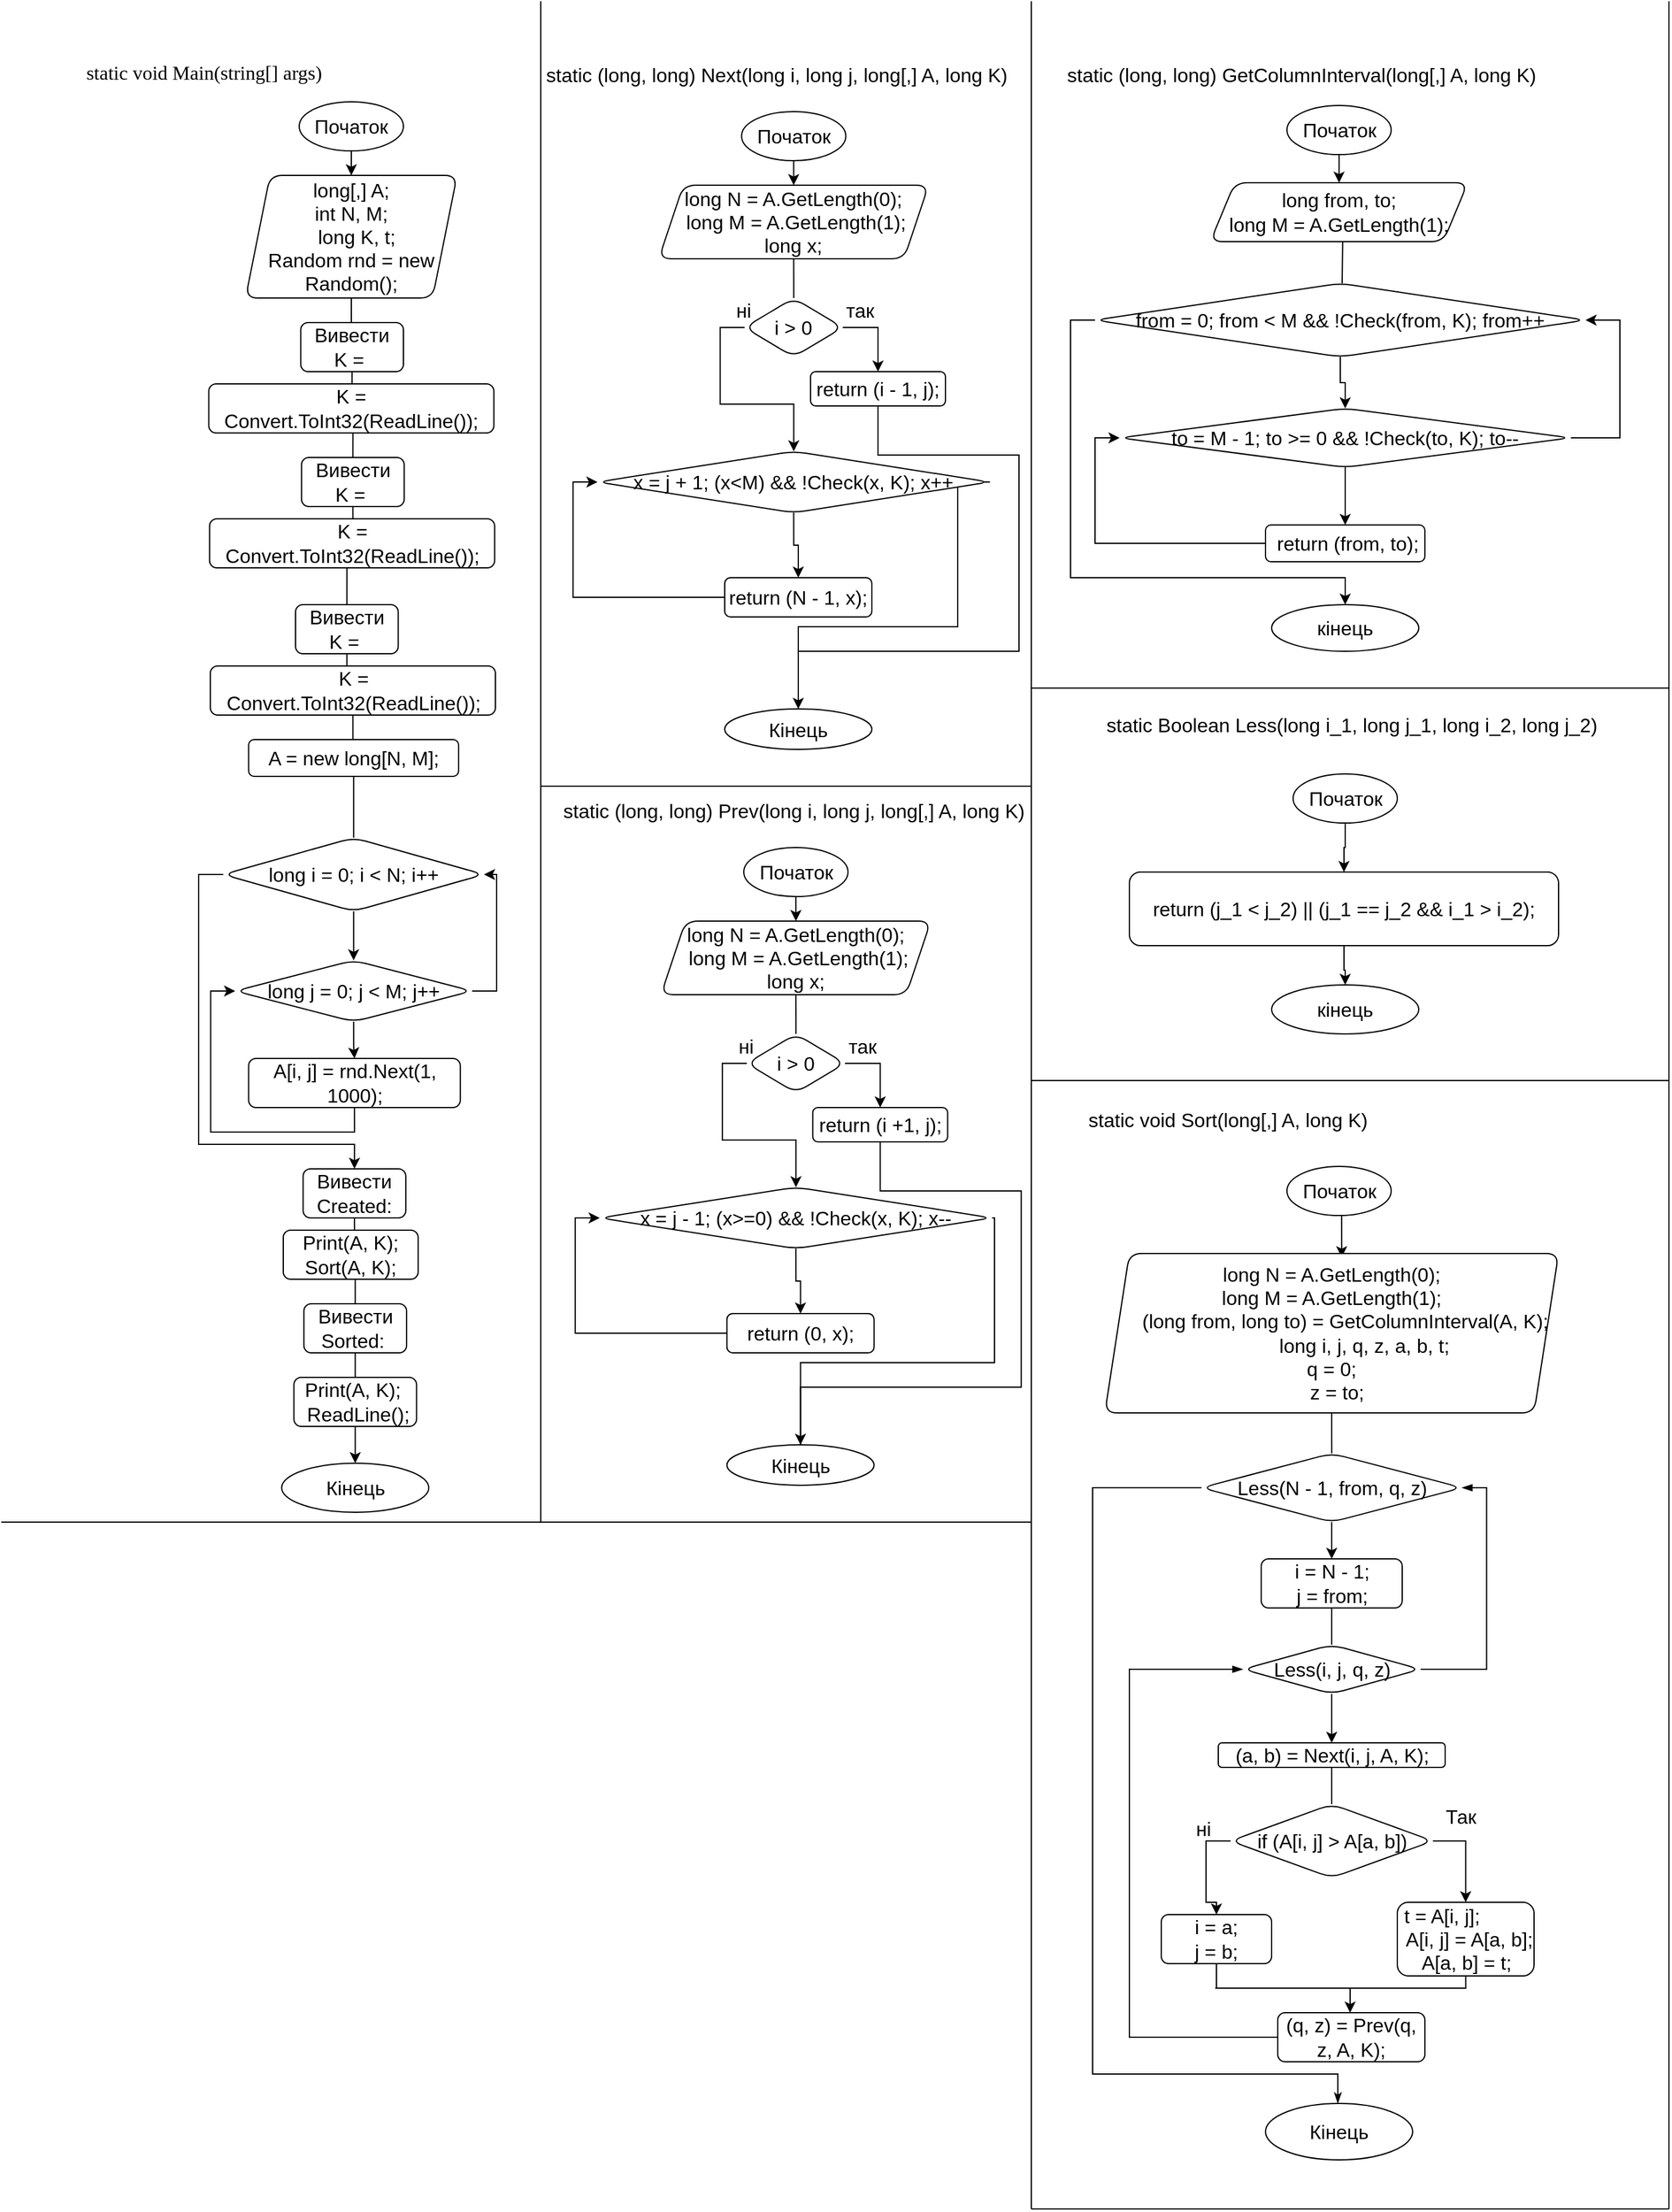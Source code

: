 <mxfile version="15.9.6" type="github">
  <diagram id="_CrB7jmD-zcUezFovFIp" name="Page-1">
    <mxGraphModel dx="1000" dy="1413" grid="1" gridSize="10" guides="1" tooltips="1" connect="1" arrows="1" fold="1" page="1" pageScale="1" pageWidth="827" pageHeight="1169" math="0" shadow="0">
      <root>
        <mxCell id="0" />
        <mxCell id="1" parent="0" />
        <mxCell id="nzrLz13nqQp0oSJpw0R1-1" value="&lt;span lang=&quot;EN-US&quot; style=&quot;line-height: 107% ; font-family: &amp;#34;consolas&amp;#34;&quot;&gt;&lt;font style=&quot;font-size: 16px&quot;&gt;static void Main(string[] args)&lt;/font&gt;&lt;/span&gt;" style="text;html=1;align=center;verticalAlign=middle;resizable=0;points=[];autosize=1;strokeColor=none;fillColor=none;strokeWidth=12;" vertex="1" parent="1">
          <mxGeometry x="20" y="50" width="290" height="20" as="geometry" />
        </mxCell>
        <mxCell id="nzrLz13nqQp0oSJpw0R1-3" style="edgeStyle=orthogonalEdgeStyle;rounded=0;orthogonalLoop=1;jettySize=auto;html=1;exitX=0.5;exitY=1;exitDx=0;exitDy=0;fontSize=16;" edge="1" parent="1" source="nzrLz13nqQp0oSJpw0R1-2" target="nzrLz13nqQp0oSJpw0R1-4">
          <mxGeometry relative="1" as="geometry">
            <mxPoint x="286" y="152" as="targetPoint" />
            <Array as="points">
              <mxPoint x="286" y="152" />
              <mxPoint x="286" y="152" />
            </Array>
          </mxGeometry>
        </mxCell>
        <mxCell id="nzrLz13nqQp0oSJpw0R1-2" value="Початок" style="ellipse;whiteSpace=wrap;html=1;fontSize=16;strokeWidth=1;" vertex="1" parent="1">
          <mxGeometry x="243" y="82" width="85" height="40" as="geometry" />
        </mxCell>
        <mxCell id="nzrLz13nqQp0oSJpw0R1-6" style="edgeStyle=orthogonalEdgeStyle;rounded=0;orthogonalLoop=1;jettySize=auto;html=1;exitX=0.5;exitY=1;exitDx=0;exitDy=0;fontSize=16;endArrow=none;endFill=0;" edge="1" parent="1" source="nzrLz13nqQp0oSJpw0R1-4" target="nzrLz13nqQp0oSJpw0R1-8">
          <mxGeometry relative="1" as="geometry">
            <mxPoint x="286" y="262" as="targetPoint" />
          </mxGeometry>
        </mxCell>
        <mxCell id="nzrLz13nqQp0oSJpw0R1-4" value="&lt;div&gt;long[,] A;&lt;/div&gt;&lt;div&gt;int N, M;&lt;/div&gt;&lt;div&gt;&amp;nbsp; long K, t;&lt;/div&gt;&lt;div&gt;Random rnd = new Random();&lt;br&gt;&lt;/div&gt;" style="shape=parallelogram;perimeter=parallelogramPerimeter;whiteSpace=wrap;html=1;fixedSize=1;fontSize=16;strokeWidth=1;rounded=1;" vertex="1" parent="1">
          <mxGeometry x="199.25" y="142" width="172.5" height="100" as="geometry" />
        </mxCell>
        <mxCell id="nzrLz13nqQp0oSJpw0R1-9" style="edgeStyle=orthogonalEdgeStyle;rounded=0;orthogonalLoop=1;jettySize=auto;html=1;exitX=0.5;exitY=1;exitDx=0;exitDy=0;fontSize=16;endArrow=none;endFill=0;" edge="1" parent="1" source="nzrLz13nqQp0oSJpw0R1-8" target="nzrLz13nqQp0oSJpw0R1-10">
          <mxGeometry relative="1" as="geometry">
            <mxPoint x="286" y="312" as="targetPoint" />
          </mxGeometry>
        </mxCell>
        <mxCell id="nzrLz13nqQp0oSJpw0R1-8" value="Вивести&lt;br&gt;K =&amp;nbsp;" style="rounded=1;whiteSpace=wrap;html=1;fontSize=16;strokeWidth=1;" vertex="1" parent="1">
          <mxGeometry x="244.25" y="262" width="83.75" height="40" as="geometry" />
        </mxCell>
        <mxCell id="nzrLz13nqQp0oSJpw0R1-19" style="edgeStyle=orthogonalEdgeStyle;rounded=0;orthogonalLoop=1;jettySize=auto;html=1;exitX=0.5;exitY=1;exitDx=0;exitDy=0;entryX=0.5;entryY=0;entryDx=0;entryDy=0;fontSize=16;endArrow=none;endFill=0;" edge="1" parent="1" source="nzrLz13nqQp0oSJpw0R1-10" target="nzrLz13nqQp0oSJpw0R1-12">
          <mxGeometry relative="1" as="geometry" />
        </mxCell>
        <mxCell id="nzrLz13nqQp0oSJpw0R1-10" value="K = Convert.ToInt32(ReadLine());" style="rounded=1;whiteSpace=wrap;html=1;fontSize=16;strokeWidth=1;" vertex="1" parent="1">
          <mxGeometry x="169.25" y="312" width="232.5" height="40" as="geometry" />
        </mxCell>
        <mxCell id="nzrLz13nqQp0oSJpw0R1-11" style="edgeStyle=orthogonalEdgeStyle;rounded=0;orthogonalLoop=1;jettySize=auto;html=1;exitX=0.5;exitY=1;exitDx=0;exitDy=0;fontSize=16;endArrow=none;endFill=0;" edge="1" source="nzrLz13nqQp0oSJpw0R1-12" target="nzrLz13nqQp0oSJpw0R1-13" parent="1">
          <mxGeometry relative="1" as="geometry">
            <mxPoint x="286.63" y="422" as="targetPoint" />
          </mxGeometry>
        </mxCell>
        <mxCell id="nzrLz13nqQp0oSJpw0R1-12" value="Вивести&lt;br&gt;K =&amp;nbsp;" style="rounded=1;whiteSpace=wrap;html=1;fontSize=16;strokeWidth=1;" vertex="1" parent="1">
          <mxGeometry x="244.88" y="372" width="83.75" height="40" as="geometry" />
        </mxCell>
        <mxCell id="nzrLz13nqQp0oSJpw0R1-20" style="edgeStyle=orthogonalEdgeStyle;rounded=0;orthogonalLoop=1;jettySize=auto;html=1;exitX=0.5;exitY=1;exitDx=0;exitDy=0;entryX=0.5;entryY=0;entryDx=0;entryDy=0;fontSize=16;endArrow=none;endFill=0;" edge="1" parent="1" source="nzrLz13nqQp0oSJpw0R1-13" target="nzrLz13nqQp0oSJpw0R1-17">
          <mxGeometry relative="1" as="geometry" />
        </mxCell>
        <mxCell id="nzrLz13nqQp0oSJpw0R1-13" value="K = Convert.ToInt32(ReadLine());" style="rounded=1;whiteSpace=wrap;html=1;fontSize=16;strokeWidth=1;" vertex="1" parent="1">
          <mxGeometry x="169.88" y="422" width="232.5" height="40" as="geometry" />
        </mxCell>
        <mxCell id="nzrLz13nqQp0oSJpw0R1-16" style="edgeStyle=orthogonalEdgeStyle;rounded=0;orthogonalLoop=1;jettySize=auto;html=1;exitX=0.5;exitY=1;exitDx=0;exitDy=0;fontSize=16;endArrow=none;endFill=0;" edge="1" source="nzrLz13nqQp0oSJpw0R1-17" target="nzrLz13nqQp0oSJpw0R1-18" parent="1">
          <mxGeometry relative="1" as="geometry">
            <mxPoint x="287.26" y="542" as="targetPoint" />
          </mxGeometry>
        </mxCell>
        <mxCell id="nzrLz13nqQp0oSJpw0R1-17" value="Вивести&lt;br&gt;K =&amp;nbsp;" style="rounded=1;whiteSpace=wrap;html=1;fontSize=16;strokeWidth=1;" vertex="1" parent="1">
          <mxGeometry x="240" y="492" width="83.75" height="40" as="geometry" />
        </mxCell>
        <mxCell id="nzrLz13nqQp0oSJpw0R1-21" style="edgeStyle=orthogonalEdgeStyle;rounded=0;orthogonalLoop=1;jettySize=auto;html=1;exitX=0.5;exitY=1;exitDx=0;exitDy=0;fontSize=16;endArrow=none;endFill=0;" edge="1" parent="1" source="nzrLz13nqQp0oSJpw0R1-18" target="nzrLz13nqQp0oSJpw0R1-22">
          <mxGeometry relative="1" as="geometry">
            <mxPoint x="287" y="602" as="targetPoint" />
          </mxGeometry>
        </mxCell>
        <mxCell id="nzrLz13nqQp0oSJpw0R1-18" value="K = Convert.ToInt32(ReadLine());" style="rounded=1;whiteSpace=wrap;html=1;fontSize=16;strokeWidth=1;" vertex="1" parent="1">
          <mxGeometry x="170.51" y="542" width="232.5" height="40" as="geometry" />
        </mxCell>
        <mxCell id="nzrLz13nqQp0oSJpw0R1-23" style="edgeStyle=orthogonalEdgeStyle;rounded=0;orthogonalLoop=1;jettySize=auto;html=1;exitX=0.5;exitY=1;exitDx=0;exitDy=0;fontSize=16;endArrow=none;endFill=0;" edge="1" parent="1" source="nzrLz13nqQp0oSJpw0R1-22" target="nzrLz13nqQp0oSJpw0R1-24">
          <mxGeometry relative="1" as="geometry">
            <mxPoint x="286.909" y="662" as="targetPoint" />
          </mxGeometry>
        </mxCell>
        <mxCell id="nzrLz13nqQp0oSJpw0R1-22" value="A = new long[N, M];" style="rounded=1;whiteSpace=wrap;html=1;fontSize=16;strokeWidth=1;" vertex="1" parent="1">
          <mxGeometry x="201.76" y="602" width="171.24" height="30" as="geometry" />
        </mxCell>
        <mxCell id="nzrLz13nqQp0oSJpw0R1-25" style="edgeStyle=orthogonalEdgeStyle;rounded=0;orthogonalLoop=1;jettySize=auto;html=1;exitX=0.5;exitY=1;exitDx=0;exitDy=0;fontSize=16;endArrow=classic;endFill=1;" edge="1" parent="1" source="nzrLz13nqQp0oSJpw0R1-24" target="nzrLz13nqQp0oSJpw0R1-26">
          <mxGeometry relative="1" as="geometry">
            <mxPoint x="287.75" y="782.0" as="targetPoint" />
          </mxGeometry>
        </mxCell>
        <mxCell id="nzrLz13nqQp0oSJpw0R1-31" style="edgeStyle=orthogonalEdgeStyle;rounded=0;orthogonalLoop=1;jettySize=auto;html=1;exitX=0;exitY=0.5;exitDx=0;exitDy=0;fontSize=16;endArrow=classic;endFill=1;entryX=0.5;entryY=0;entryDx=0;entryDy=0;" edge="1" parent="1" source="nzrLz13nqQp0oSJpw0R1-24" target="nzrLz13nqQp0oSJpw0R1-34">
          <mxGeometry relative="1" as="geometry">
            <mxPoint x="290" y="972.0" as="targetPoint" />
            <Array as="points">
              <mxPoint x="161" y="712" />
              <mxPoint x="161" y="932" />
              <mxPoint x="288" y="932" />
            </Array>
          </mxGeometry>
        </mxCell>
        <mxCell id="nzrLz13nqQp0oSJpw0R1-24" value="long i = 0; i &amp;lt; N; i++" style="rhombus;whiteSpace=wrap;html=1;rounded=1;fontSize=16;strokeWidth=1;" vertex="1" parent="1">
          <mxGeometry x="181.07" y="682" width="212.61" height="60" as="geometry" />
        </mxCell>
        <mxCell id="nzrLz13nqQp0oSJpw0R1-27" style="edgeStyle=orthogonalEdgeStyle;rounded=0;orthogonalLoop=1;jettySize=auto;html=1;exitX=0.5;exitY=1;exitDx=0;exitDy=0;fontSize=16;endArrow=classic;endFill=1;" edge="1" parent="1" source="nzrLz13nqQp0oSJpw0R1-26" target="nzrLz13nqQp0oSJpw0R1-28">
          <mxGeometry relative="1" as="geometry">
            <mxPoint x="287.75" y="862.0" as="targetPoint" />
          </mxGeometry>
        </mxCell>
        <mxCell id="nzrLz13nqQp0oSJpw0R1-30" style="edgeStyle=orthogonalEdgeStyle;rounded=0;orthogonalLoop=1;jettySize=auto;html=1;exitX=1;exitY=0.5;exitDx=0;exitDy=0;entryX=1;entryY=0.5;entryDx=0;entryDy=0;fontSize=16;endArrow=classic;endFill=1;" edge="1" parent="1" source="nzrLz13nqQp0oSJpw0R1-26" target="nzrLz13nqQp0oSJpw0R1-24">
          <mxGeometry relative="1" as="geometry" />
        </mxCell>
        <mxCell id="nzrLz13nqQp0oSJpw0R1-26" value="long j = 0; j &amp;lt; M; j++" style="rhombus;whiteSpace=wrap;html=1;rounded=1;fontSize=16;strokeWidth=1;" vertex="1" parent="1">
          <mxGeometry x="190.76" y="782" width="193.24" height="50" as="geometry" />
        </mxCell>
        <mxCell id="nzrLz13nqQp0oSJpw0R1-29" style="edgeStyle=orthogonalEdgeStyle;rounded=0;orthogonalLoop=1;jettySize=auto;html=1;exitX=0.5;exitY=1;exitDx=0;exitDy=0;fontSize=16;endArrow=classic;endFill=1;entryX=0;entryY=0.5;entryDx=0;entryDy=0;" edge="1" parent="1" source="nzrLz13nqQp0oSJpw0R1-28" target="nzrLz13nqQp0oSJpw0R1-26">
          <mxGeometry relative="1" as="geometry">
            <mxPoint x="120" y="812.0" as="targetPoint" />
          </mxGeometry>
        </mxCell>
        <mxCell id="nzrLz13nqQp0oSJpw0R1-28" value="A[i, j] = rnd.Next(1, 1000);" style="rounded=1;whiteSpace=wrap;html=1;fontSize=16;strokeWidth=1;" vertex="1" parent="1">
          <mxGeometry x="201.76" y="862" width="172.62" height="40" as="geometry" />
        </mxCell>
        <mxCell id="nzrLz13nqQp0oSJpw0R1-33" style="edgeStyle=orthogonalEdgeStyle;rounded=0;orthogonalLoop=1;jettySize=auto;html=1;exitX=0.5;exitY=1;exitDx=0;exitDy=0;fontSize=16;endArrow=none;endFill=0;" edge="1" source="nzrLz13nqQp0oSJpw0R1-34" target="nzrLz13nqQp0oSJpw0R1-36" parent="1">
          <mxGeometry relative="1" as="geometry">
            <mxPoint x="287.94" y="1002" as="targetPoint" />
          </mxGeometry>
        </mxCell>
        <mxCell id="nzrLz13nqQp0oSJpw0R1-34" value="Вивести&lt;br&gt;Created:" style="rounded=1;whiteSpace=wrap;html=1;fontSize=16;strokeWidth=1;" vertex="1" parent="1">
          <mxGeometry x="246.19" y="952" width="83.75" height="40" as="geometry" />
        </mxCell>
        <mxCell id="nzrLz13nqQp0oSJpw0R1-35" style="edgeStyle=orthogonalEdgeStyle;rounded=0;orthogonalLoop=1;jettySize=auto;html=1;exitX=0.5;exitY=1;exitDx=0;exitDy=0;entryX=0.5;entryY=0;entryDx=0;entryDy=0;fontSize=16;endArrow=none;endFill=0;" edge="1" source="nzrLz13nqQp0oSJpw0R1-36" target="nzrLz13nqQp0oSJpw0R1-38" parent="1">
          <mxGeometry relative="1" as="geometry" />
        </mxCell>
        <mxCell id="nzrLz13nqQp0oSJpw0R1-36" value="Print(A, K);&lt;br&gt;Sort(A, K);" style="rounded=1;whiteSpace=wrap;html=1;fontSize=16;strokeWidth=1;" vertex="1" parent="1">
          <mxGeometry x="230" y="1002" width="110" height="40" as="geometry" />
        </mxCell>
        <mxCell id="nzrLz13nqQp0oSJpw0R1-37" style="edgeStyle=orthogonalEdgeStyle;rounded=0;orthogonalLoop=1;jettySize=auto;html=1;exitX=0.5;exitY=1;exitDx=0;exitDy=0;fontSize=16;endArrow=none;endFill=0;entryX=0.5;entryY=0;entryDx=0;entryDy=0;" edge="1" source="nzrLz13nqQp0oSJpw0R1-38" target="nzrLz13nqQp0oSJpw0R1-45" parent="1">
          <mxGeometry relative="1" as="geometry">
            <mxPoint x="288.7" y="1117" as="targetPoint" />
          </mxGeometry>
        </mxCell>
        <mxCell id="nzrLz13nqQp0oSJpw0R1-38" value="Вивести&lt;br&gt;Sorted:&amp;nbsp;" style="rounded=1;whiteSpace=wrap;html=1;fontSize=16;strokeWidth=1;" vertex="1" parent="1">
          <mxGeometry x="246.82" y="1062" width="83.75" height="40" as="geometry" />
        </mxCell>
        <mxCell id="nzrLz13nqQp0oSJpw0R1-46" style="edgeStyle=orthogonalEdgeStyle;rounded=0;orthogonalLoop=1;jettySize=auto;html=1;exitX=0.5;exitY=1;exitDx=0;exitDy=0;fontSize=16;endArrow=classic;endFill=1;" edge="1" parent="1" source="nzrLz13nqQp0oSJpw0R1-45" target="nzrLz13nqQp0oSJpw0R1-47">
          <mxGeometry relative="1" as="geometry">
            <mxPoint x="288.412" y="1192" as="targetPoint" />
          </mxGeometry>
        </mxCell>
        <mxCell id="nzrLz13nqQp0oSJpw0R1-45" value="&lt;div&gt;Print(A, K);&lt;span&gt;&amp;nbsp; &amp;nbsp;ReadLine();&lt;/span&gt;&lt;/div&gt;" style="rounded=1;whiteSpace=wrap;html=1;fontSize=16;strokeWidth=1;" vertex="1" parent="1">
          <mxGeometry x="238.69" y="1122" width="100" height="40" as="geometry" />
        </mxCell>
        <mxCell id="nzrLz13nqQp0oSJpw0R1-47" value="Кінець" style="ellipse;whiteSpace=wrap;html=1;rounded=1;fontSize=16;strokeWidth=1;" vertex="1" parent="1">
          <mxGeometry x="228.69" y="1192" width="120" height="40" as="geometry" />
        </mxCell>
        <mxCell id="nzrLz13nqQp0oSJpw0R1-48" value="static (long, long) Next(long i, long j, long[,] A, long K)" style="text;html=1;align=center;verticalAlign=middle;resizable=0;points=[];autosize=1;strokeColor=none;fillColor=none;fontSize=16;" vertex="1" parent="1">
          <mxGeometry x="437" y="50" width="390" height="20" as="geometry" />
        </mxCell>
        <mxCell id="nzrLz13nqQp0oSJpw0R1-49" value="" style="endArrow=none;html=1;rounded=0;fontSize=16;" edge="1" parent="1">
          <mxGeometry width="50" height="50" relative="1" as="geometry">
            <mxPoint x="440" y="1240" as="sourcePoint" />
            <mxPoint x="440" as="targetPoint" />
          </mxGeometry>
        </mxCell>
        <mxCell id="nzrLz13nqQp0oSJpw0R1-50" style="edgeStyle=orthogonalEdgeStyle;rounded=0;orthogonalLoop=1;jettySize=auto;html=1;exitX=0.5;exitY=1;exitDx=0;exitDy=0;fontSize=16;" edge="1" source="nzrLz13nqQp0oSJpw0R1-51" target="nzrLz13nqQp0oSJpw0R1-53" parent="1">
          <mxGeometry relative="1" as="geometry">
            <mxPoint x="646.75" y="160" as="targetPoint" />
            <Array as="points">
              <mxPoint x="646.75" y="160" />
              <mxPoint x="646.75" y="160" />
            </Array>
          </mxGeometry>
        </mxCell>
        <mxCell id="nzrLz13nqQp0oSJpw0R1-51" value="Початок" style="ellipse;whiteSpace=wrap;html=1;fontSize=16;strokeWidth=1;" vertex="1" parent="1">
          <mxGeometry x="603.75" y="90" width="85" height="40" as="geometry" />
        </mxCell>
        <mxCell id="nzrLz13nqQp0oSJpw0R1-52" style="edgeStyle=orthogonalEdgeStyle;rounded=0;orthogonalLoop=1;jettySize=auto;html=1;exitX=0.5;exitY=1;exitDx=0;exitDy=0;fontSize=16;endArrow=none;endFill=0;" edge="1" source="nzrLz13nqQp0oSJpw0R1-53" parent="1" target="nzrLz13nqQp0oSJpw0R1-54">
          <mxGeometry relative="1" as="geometry">
            <mxPoint x="647" y="250" as="targetPoint" />
          </mxGeometry>
        </mxCell>
        <mxCell id="nzrLz13nqQp0oSJpw0R1-53" value="&lt;div&gt;&lt;div&gt;long N = A.GetLength(0);&lt;/div&gt;&lt;div&gt;&amp;nbsp;long M = A.GetLength(1);&lt;/div&gt;&lt;/div&gt;&lt;div&gt;long x;&lt;br&gt;&lt;/div&gt;" style="shape=parallelogram;perimeter=parallelogramPerimeter;whiteSpace=wrap;html=1;fixedSize=1;fontSize=16;strokeWidth=1;rounded=1;" vertex="1" parent="1">
          <mxGeometry x="536.25" y="150" width="220" height="60" as="geometry" />
        </mxCell>
        <mxCell id="nzrLz13nqQp0oSJpw0R1-55" style="edgeStyle=orthogonalEdgeStyle;rounded=0;orthogonalLoop=1;jettySize=auto;html=1;exitX=1;exitY=0.5;exitDx=0;exitDy=0;fontSize=16;endArrow=classic;endFill=1;" edge="1" parent="1" source="nzrLz13nqQp0oSJpw0R1-54" target="nzrLz13nqQp0oSJpw0R1-59">
          <mxGeometry relative="1" as="geometry">
            <mxPoint x="720" y="320" as="targetPoint" />
          </mxGeometry>
        </mxCell>
        <mxCell id="nzrLz13nqQp0oSJpw0R1-56" style="edgeStyle=orthogonalEdgeStyle;rounded=0;orthogonalLoop=1;jettySize=auto;html=1;exitX=0;exitY=0.5;exitDx=0;exitDy=0;fontSize=16;endArrow=classic;endFill=1;" edge="1" parent="1" source="nzrLz13nqQp0oSJpw0R1-54" target="nzrLz13nqQp0oSJpw0R1-61">
          <mxGeometry relative="1" as="geometry">
            <mxPoint x="650.0" y="350" as="targetPoint" />
          </mxGeometry>
        </mxCell>
        <mxCell id="nzrLz13nqQp0oSJpw0R1-54" value="i &amp;gt; 0" style="rhombus;whiteSpace=wrap;html=1;rounded=1;fontSize=16;strokeWidth=1;" vertex="1" parent="1">
          <mxGeometry x="606.25" y="242" width="80" height="48" as="geometry" />
        </mxCell>
        <mxCell id="nzrLz13nqQp0oSJpw0R1-57" value="так" style="text;html=1;align=center;verticalAlign=middle;resizable=0;points=[];autosize=1;strokeColor=none;fillColor=none;fontSize=16;" vertex="1" parent="1">
          <mxGeometry x="680" y="242" width="40" height="20" as="geometry" />
        </mxCell>
        <mxCell id="nzrLz13nqQp0oSJpw0R1-58" value="ні" style="text;html=1;align=center;verticalAlign=middle;resizable=0;points=[];autosize=1;strokeColor=none;fillColor=none;fontSize=16;" vertex="1" parent="1">
          <mxGeometry x="590" y="242" width="30" height="20" as="geometry" />
        </mxCell>
        <mxCell id="nzrLz13nqQp0oSJpw0R1-64" style="edgeStyle=orthogonalEdgeStyle;rounded=0;orthogonalLoop=1;jettySize=auto;html=1;exitX=0.5;exitY=0;exitDx=0;exitDy=0;fontSize=16;endArrow=none;endFill=0;" edge="1" parent="1" source="nzrLz13nqQp0oSJpw0R1-59">
          <mxGeometry relative="1" as="geometry">
            <mxPoint x="650" y="597" as="targetPoint" />
            <mxPoint x="715" y="297" as="sourcePoint" />
            <Array as="points">
              <mxPoint x="715" y="370" />
              <mxPoint x="830" y="370" />
              <mxPoint x="830" y="530" />
              <mxPoint x="650" y="530" />
            </Array>
          </mxGeometry>
        </mxCell>
        <mxCell id="nzrLz13nqQp0oSJpw0R1-59" value="return (i - 1, j);" style="rounded=1;whiteSpace=wrap;html=1;fontSize=16;strokeWidth=1;" vertex="1" parent="1">
          <mxGeometry x="660" y="302" width="110" height="28" as="geometry" />
        </mxCell>
        <mxCell id="joO3hJPOTFWpYZf8FIq4-27" style="edgeStyle=orthogonalEdgeStyle;rounded=0;orthogonalLoop=1;jettySize=auto;html=1;exitX=0.5;exitY=1;exitDx=0;exitDy=0;entryX=0.5;entryY=0;entryDx=0;entryDy=0;fontSize=16;endArrow=classic;endFill=1;" edge="1" parent="1" source="nzrLz13nqQp0oSJpw0R1-61" target="nzrLz13nqQp0oSJpw0R1-65">
          <mxGeometry relative="1" as="geometry" />
        </mxCell>
        <mxCell id="joO3hJPOTFWpYZf8FIq4-28" style="edgeStyle=orthogonalEdgeStyle;rounded=0;orthogonalLoop=1;jettySize=auto;html=1;exitX=1;exitY=0.5;exitDx=0;exitDy=0;fontSize=16;endArrow=classic;endFill=1;" edge="1" parent="1" source="nzrLz13nqQp0oSJpw0R1-61" target="nzrLz13nqQp0oSJpw0R1-66">
          <mxGeometry relative="1" as="geometry">
            <Array as="points">
              <mxPoint x="780" y="392" />
              <mxPoint x="780" y="510" />
              <mxPoint x="650" y="510" />
            </Array>
          </mxGeometry>
        </mxCell>
        <mxCell id="nzrLz13nqQp0oSJpw0R1-61" value="x = j + 1; (x&amp;lt;M) &amp;amp;&amp;amp; !Check(x, K); x++" style="rhombus;whiteSpace=wrap;html=1;rounded=1;fontSize=16;strokeWidth=1;" vertex="1" parent="1">
          <mxGeometry x="486.25" y="367" width="320" height="50" as="geometry" />
        </mxCell>
        <mxCell id="nzrLz13nqQp0oSJpw0R1-72" style="edgeStyle=orthogonalEdgeStyle;rounded=0;orthogonalLoop=1;jettySize=auto;html=1;exitX=0;exitY=0.5;exitDx=0;exitDy=0;entryX=0;entryY=0.5;entryDx=0;entryDy=0;fontSize=16;endArrow=classic;endFill=1;" edge="1" parent="1" source="nzrLz13nqQp0oSJpw0R1-65" target="nzrLz13nqQp0oSJpw0R1-61">
          <mxGeometry relative="1" as="geometry" />
        </mxCell>
        <mxCell id="nzrLz13nqQp0oSJpw0R1-65" value="return (N - 1, x);" style="rounded=1;whiteSpace=wrap;html=1;fontSize=16;strokeWidth=1;" vertex="1" parent="1">
          <mxGeometry x="590" y="470" width="120" height="32" as="geometry" />
        </mxCell>
        <mxCell id="nzrLz13nqQp0oSJpw0R1-66" value="Кінець" style="ellipse;whiteSpace=wrap;html=1;rounded=1;fontSize=16;strokeWidth=1;" vertex="1" parent="1">
          <mxGeometry x="590" y="577" width="120" height="33" as="geometry" />
        </mxCell>
        <mxCell id="nzrLz13nqQp0oSJpw0R1-67" value="" style="endArrow=none;html=1;rounded=0;fontSize=16;" edge="1" parent="1">
          <mxGeometry width="50" height="50" relative="1" as="geometry">
            <mxPoint x="840" y="1240" as="sourcePoint" />
            <mxPoint x="840" as="targetPoint" />
          </mxGeometry>
        </mxCell>
        <mxCell id="nzrLz13nqQp0oSJpw0R1-68" value="" style="endArrow=none;html=1;rounded=0;fontSize=16;" edge="1" parent="1">
          <mxGeometry width="50" height="50" relative="1" as="geometry">
            <mxPoint x="440" y="640" as="sourcePoint" />
            <mxPoint x="840" y="640" as="targetPoint" />
          </mxGeometry>
        </mxCell>
        <mxCell id="nzrLz13nqQp0oSJpw0R1-69" value="static (long, long) Prev(long i, long j, long[,] A, long K)" style="text;html=1;align=center;verticalAlign=middle;resizable=0;points=[];autosize=1;strokeColor=none;fillColor=none;fontSize=16;" vertex="1" parent="1">
          <mxGeometry x="451.25" y="650" width="390" height="20" as="geometry" />
        </mxCell>
        <mxCell id="nzrLz13nqQp0oSJpw0R1-90" style="edgeStyle=orthogonalEdgeStyle;rounded=0;orthogonalLoop=1;jettySize=auto;html=1;exitX=0.5;exitY=1;exitDx=0;exitDy=0;fontSize=16;" edge="1" source="nzrLz13nqQp0oSJpw0R1-91" target="nzrLz13nqQp0oSJpw0R1-93" parent="1">
          <mxGeometry relative="1" as="geometry">
            <mxPoint x="648.55" y="760" as="targetPoint" />
            <Array as="points">
              <mxPoint x="648.55" y="760" />
              <mxPoint x="648.55" y="760" />
            </Array>
          </mxGeometry>
        </mxCell>
        <mxCell id="nzrLz13nqQp0oSJpw0R1-91" value="Початок" style="ellipse;whiteSpace=wrap;html=1;fontSize=16;strokeWidth=1;" vertex="1" parent="1">
          <mxGeometry x="605.55" y="690" width="85" height="40" as="geometry" />
        </mxCell>
        <mxCell id="nzrLz13nqQp0oSJpw0R1-92" style="edgeStyle=orthogonalEdgeStyle;rounded=0;orthogonalLoop=1;jettySize=auto;html=1;exitX=0.5;exitY=1;exitDx=0;exitDy=0;fontSize=16;endArrow=none;endFill=0;" edge="1" source="nzrLz13nqQp0oSJpw0R1-93" target="nzrLz13nqQp0oSJpw0R1-96" parent="1">
          <mxGeometry relative="1" as="geometry">
            <mxPoint x="648.8" y="850" as="targetPoint" />
          </mxGeometry>
        </mxCell>
        <mxCell id="nzrLz13nqQp0oSJpw0R1-93" value="&lt;div&gt;&lt;div&gt;long N = A.GetLength(0);&lt;/div&gt;&lt;div&gt;&amp;nbsp;long M = A.GetLength(1);&lt;/div&gt;&lt;/div&gt;&lt;div&gt;long x;&lt;br&gt;&lt;/div&gt;" style="shape=parallelogram;perimeter=parallelogramPerimeter;whiteSpace=wrap;html=1;fixedSize=1;fontSize=16;strokeWidth=1;rounded=1;" vertex="1" parent="1">
          <mxGeometry x="538.05" y="750" width="220" height="60" as="geometry" />
        </mxCell>
        <mxCell id="nzrLz13nqQp0oSJpw0R1-94" style="edgeStyle=orthogonalEdgeStyle;rounded=0;orthogonalLoop=1;jettySize=auto;html=1;exitX=1;exitY=0.5;exitDx=0;exitDy=0;fontSize=16;endArrow=classic;endFill=1;" edge="1" source="nzrLz13nqQp0oSJpw0R1-96" target="nzrLz13nqQp0oSJpw0R1-100" parent="1">
          <mxGeometry relative="1" as="geometry">
            <mxPoint x="721.8" y="920" as="targetPoint" />
          </mxGeometry>
        </mxCell>
        <mxCell id="nzrLz13nqQp0oSJpw0R1-95" style="edgeStyle=orthogonalEdgeStyle;rounded=0;orthogonalLoop=1;jettySize=auto;html=1;exitX=0;exitY=0.5;exitDx=0;exitDy=0;fontSize=16;endArrow=classic;endFill=1;" edge="1" source="nzrLz13nqQp0oSJpw0R1-96" target="nzrLz13nqQp0oSJpw0R1-102" parent="1">
          <mxGeometry relative="1" as="geometry">
            <mxPoint x="651.8" y="950" as="targetPoint" />
          </mxGeometry>
        </mxCell>
        <mxCell id="nzrLz13nqQp0oSJpw0R1-96" value="i &amp;gt; 0" style="rhombus;whiteSpace=wrap;html=1;rounded=1;fontSize=16;strokeWidth=1;" vertex="1" parent="1">
          <mxGeometry x="608.05" y="842" width="80" height="48" as="geometry" />
        </mxCell>
        <mxCell id="nzrLz13nqQp0oSJpw0R1-97" value="так" style="text;html=1;align=center;verticalAlign=middle;resizable=0;points=[];autosize=1;strokeColor=none;fillColor=none;fontSize=16;" vertex="1" parent="1">
          <mxGeometry x="681.8" y="842" width="40" height="20" as="geometry" />
        </mxCell>
        <mxCell id="nzrLz13nqQp0oSJpw0R1-98" value="ні" style="text;html=1;align=center;verticalAlign=middle;resizable=0;points=[];autosize=1;strokeColor=none;fillColor=none;fontSize=16;" vertex="1" parent="1">
          <mxGeometry x="591.8" y="842" width="30" height="20" as="geometry" />
        </mxCell>
        <mxCell id="nzrLz13nqQp0oSJpw0R1-99" style="edgeStyle=orthogonalEdgeStyle;rounded=0;orthogonalLoop=1;jettySize=auto;html=1;exitX=0.5;exitY=0;exitDx=0;exitDy=0;fontSize=16;endArrow=none;endFill=0;" edge="1" source="nzrLz13nqQp0oSJpw0R1-100" parent="1">
          <mxGeometry relative="1" as="geometry">
            <mxPoint x="651.8" y="1197" as="targetPoint" />
            <mxPoint x="716.8" y="897" as="sourcePoint" />
            <Array as="points">
              <mxPoint x="716.8" y="970" />
              <mxPoint x="831.8" y="970" />
              <mxPoint x="831.8" y="1130" />
              <mxPoint x="651.8" y="1130" />
            </Array>
          </mxGeometry>
        </mxCell>
        <mxCell id="nzrLz13nqQp0oSJpw0R1-100" value="return (i +1, j);" style="rounded=1;whiteSpace=wrap;html=1;fontSize=16;strokeWidth=1;" vertex="1" parent="1">
          <mxGeometry x="661.8" y="902" width="110" height="28" as="geometry" />
        </mxCell>
        <mxCell id="joO3hJPOTFWpYZf8FIq4-29" style="edgeStyle=orthogonalEdgeStyle;rounded=0;orthogonalLoop=1;jettySize=auto;html=1;exitX=0.5;exitY=1;exitDx=0;exitDy=0;fontSize=16;endArrow=classic;endFill=1;" edge="1" parent="1" source="nzrLz13nqQp0oSJpw0R1-102" target="nzrLz13nqQp0oSJpw0R1-105">
          <mxGeometry relative="1" as="geometry" />
        </mxCell>
        <mxCell id="joO3hJPOTFWpYZf8FIq4-30" style="edgeStyle=orthogonalEdgeStyle;rounded=0;orthogonalLoop=1;jettySize=auto;html=1;exitX=1;exitY=0.5;exitDx=0;exitDy=0;entryX=0.5;entryY=0;entryDx=0;entryDy=0;fontSize=16;endArrow=classic;endFill=1;" edge="1" parent="1" source="nzrLz13nqQp0oSJpw0R1-102" target="nzrLz13nqQp0oSJpw0R1-106">
          <mxGeometry relative="1" as="geometry">
            <Array as="points">
              <mxPoint x="810" y="992" />
              <mxPoint x="810" y="1110" />
              <mxPoint x="652" y="1110" />
            </Array>
          </mxGeometry>
        </mxCell>
        <mxCell id="nzrLz13nqQp0oSJpw0R1-102" value="x = j - 1; (x&amp;gt;=0) &amp;amp;&amp;amp; !Check(x, K); x--" style="rhombus;whiteSpace=wrap;html=1;rounded=1;fontSize=16;strokeWidth=1;" vertex="1" parent="1">
          <mxGeometry x="488.05" y="967" width="320" height="50" as="geometry" />
        </mxCell>
        <mxCell id="nzrLz13nqQp0oSJpw0R1-104" style="edgeStyle=orthogonalEdgeStyle;rounded=0;orthogonalLoop=1;jettySize=auto;html=1;exitX=0;exitY=0.5;exitDx=0;exitDy=0;entryX=0;entryY=0.5;entryDx=0;entryDy=0;fontSize=16;endArrow=classic;endFill=1;" edge="1" source="nzrLz13nqQp0oSJpw0R1-105" target="nzrLz13nqQp0oSJpw0R1-102" parent="1">
          <mxGeometry relative="1" as="geometry" />
        </mxCell>
        <mxCell id="nzrLz13nqQp0oSJpw0R1-105" value="return (0, x);" style="rounded=1;whiteSpace=wrap;html=1;fontSize=16;strokeWidth=1;" vertex="1" parent="1">
          <mxGeometry x="591.8" y="1070" width="120" height="32" as="geometry" />
        </mxCell>
        <mxCell id="nzrLz13nqQp0oSJpw0R1-106" value="Кінець" style="ellipse;whiteSpace=wrap;html=1;rounded=1;fontSize=16;strokeWidth=1;" vertex="1" parent="1">
          <mxGeometry x="591.8" y="1177" width="120" height="33" as="geometry" />
        </mxCell>
        <mxCell id="nzrLz13nqQp0oSJpw0R1-107" value="" style="endArrow=none;html=1;rounded=0;fontSize=16;" edge="1" parent="1">
          <mxGeometry width="50" height="50" relative="1" as="geometry">
            <mxPoint y="1240" as="sourcePoint" />
            <mxPoint x="840" y="1240" as="targetPoint" />
          </mxGeometry>
        </mxCell>
        <mxCell id="nzrLz13nqQp0oSJpw0R1-109" value="static (long, long) GetColumnInterval(long[,] A, long K)" style="text;html=1;align=center;verticalAlign=middle;resizable=0;points=[];autosize=1;strokeColor=none;fillColor=none;fontSize=16;" vertex="1" parent="1">
          <mxGeometry x="860" y="50" width="400" height="20" as="geometry" />
        </mxCell>
        <mxCell id="nzrLz13nqQp0oSJpw0R1-116" style="edgeStyle=orthogonalEdgeStyle;rounded=0;orthogonalLoop=1;jettySize=auto;html=1;exitX=0.5;exitY=1;exitDx=0;exitDy=0;entryX=0.5;entryY=0;entryDx=0;entryDy=0;fontSize=16;endArrow=classic;endFill=1;" edge="1" parent="1" source="nzrLz13nqQp0oSJpw0R1-111" target="nzrLz13nqQp0oSJpw0R1-112">
          <mxGeometry relative="1" as="geometry" />
        </mxCell>
        <mxCell id="nzrLz13nqQp0oSJpw0R1-111" value="Початок" style="ellipse;whiteSpace=wrap;html=1;fontSize=16;strokeWidth=1;" vertex="1" parent="1">
          <mxGeometry x="1048.5" y="85" width="85" height="40" as="geometry" />
        </mxCell>
        <mxCell id="nzrLz13nqQp0oSJpw0R1-114" style="edgeStyle=orthogonalEdgeStyle;rounded=0;orthogonalLoop=1;jettySize=auto;html=1;exitX=0.5;exitY=1;exitDx=0;exitDy=0;fontSize=16;endArrow=none;endFill=0;" edge="1" parent="1">
          <mxGeometry relative="1" as="geometry">
            <mxPoint x="1093.5" y="230" as="targetPoint" />
            <mxPoint x="1041" y="190" as="sourcePoint" />
          </mxGeometry>
        </mxCell>
        <mxCell id="nzrLz13nqQp0oSJpw0R1-112" value="&lt;div&gt;&lt;div&gt;&lt;div&gt;long from, to;&lt;/div&gt;&lt;div&gt;long M = A.GetLength(1);&lt;/div&gt;&lt;/div&gt;&lt;/div&gt;" style="shape=parallelogram;perimeter=parallelogramPerimeter;whiteSpace=wrap;html=1;fixedSize=1;fontSize=16;strokeWidth=1;rounded=1;" vertex="1" parent="1">
          <mxGeometry x="986" y="148" width="210" height="48" as="geometry" />
        </mxCell>
        <mxCell id="joO3hJPOTFWpYZf8FIq4-25" style="edgeStyle=orthogonalEdgeStyle;rounded=0;orthogonalLoop=1;jettySize=auto;html=1;exitX=0.5;exitY=1;exitDx=0;exitDy=0;entryX=0.5;entryY=0;entryDx=0;entryDy=0;fontSize=16;endArrow=classic;endFill=1;" edge="1" parent="1" source="nzrLz13nqQp0oSJpw0R1-115" target="joO3hJPOTFWpYZf8FIq4-2">
          <mxGeometry relative="1" as="geometry">
            <Array as="points">
              <mxPoint x="1092" y="311" />
              <mxPoint x="1096" y="311" />
            </Array>
          </mxGeometry>
        </mxCell>
        <mxCell id="joO3hJPOTFWpYZf8FIq4-26" style="edgeStyle=orthogonalEdgeStyle;rounded=0;orthogonalLoop=1;jettySize=auto;html=1;exitX=0;exitY=0.5;exitDx=0;exitDy=0;entryX=0.5;entryY=0;entryDx=0;entryDy=0;fontSize=16;endArrow=classic;endFill=1;" edge="1" parent="1" source="nzrLz13nqQp0oSJpw0R1-115" target="joO3hJPOTFWpYZf8FIq4-12">
          <mxGeometry relative="1" as="geometry">
            <Array as="points">
              <mxPoint x="872" y="260" />
              <mxPoint x="872" y="470" />
              <mxPoint x="1096" y="470" />
            </Array>
          </mxGeometry>
        </mxCell>
        <mxCell id="nzrLz13nqQp0oSJpw0R1-115" value="from = 0; from &amp;lt; M &amp;amp;&amp;amp; !Check(from, K); from++" style="rhombus;whiteSpace=wrap;html=1;rounded=1;fontSize=16;strokeWidth=1;" vertex="1" parent="1">
          <mxGeometry x="892" y="230" width="400" height="60" as="geometry" />
        </mxCell>
        <mxCell id="joO3hJPOTFWpYZf8FIq4-9" style="edgeStyle=orthogonalEdgeStyle;rounded=0;orthogonalLoop=1;jettySize=auto;html=1;exitX=0.5;exitY=1;exitDx=0;exitDy=0;entryX=0.5;entryY=0;entryDx=0;entryDy=0;fontSize=16;endArrow=classic;endFill=1;" edge="1" parent="1" source="joO3hJPOTFWpYZf8FIq4-2" target="joO3hJPOTFWpYZf8FIq4-4">
          <mxGeometry relative="1" as="geometry" />
        </mxCell>
        <mxCell id="joO3hJPOTFWpYZf8FIq4-10" style="edgeStyle=orthogonalEdgeStyle;rounded=0;orthogonalLoop=1;jettySize=auto;html=1;exitX=1;exitY=0.5;exitDx=0;exitDy=0;entryX=1;entryY=0.5;entryDx=0;entryDy=0;fontSize=16;endArrow=classic;endFill=1;" edge="1" parent="1" source="joO3hJPOTFWpYZf8FIq4-2" target="nzrLz13nqQp0oSJpw0R1-115">
          <mxGeometry relative="1" as="geometry">
            <Array as="points">
              <mxPoint x="1320" y="356" />
              <mxPoint x="1320" y="260" />
            </Array>
          </mxGeometry>
        </mxCell>
        <mxCell id="joO3hJPOTFWpYZf8FIq4-2" value="to = M - 1; to &amp;gt;= 0 &amp;amp;&amp;amp; !Check(to, K); to--" style="rhombus;whiteSpace=wrap;html=1;rounded=1;fontSize=16;strokeWidth=1;" vertex="1" parent="1">
          <mxGeometry x="912" y="332" width="368" height="48" as="geometry" />
        </mxCell>
        <mxCell id="joO3hJPOTFWpYZf8FIq4-24" style="edgeStyle=orthogonalEdgeStyle;rounded=0;orthogonalLoop=1;jettySize=auto;html=1;exitX=0;exitY=0.5;exitDx=0;exitDy=0;entryX=0;entryY=0.5;entryDx=0;entryDy=0;fontSize=16;endArrow=classic;endFill=1;" edge="1" parent="1" source="joO3hJPOTFWpYZf8FIq4-4" target="joO3hJPOTFWpYZf8FIq4-2">
          <mxGeometry relative="1" as="geometry" />
        </mxCell>
        <mxCell id="joO3hJPOTFWpYZf8FIq4-4" value="&amp;nbsp;return (from, to);" style="rounded=1;whiteSpace=wrap;html=1;fontSize=16;strokeWidth=1;" vertex="1" parent="1">
          <mxGeometry x="1031" y="427" width="130" height="30" as="geometry" />
        </mxCell>
        <mxCell id="joO3hJPOTFWpYZf8FIq4-12" value="кінець" style="ellipse;whiteSpace=wrap;html=1;rounded=1;fontSize=16;strokeWidth=1;" vertex="1" parent="1">
          <mxGeometry x="1036" y="492" width="120" height="38" as="geometry" />
        </mxCell>
        <mxCell id="joO3hJPOTFWpYZf8FIq4-13" value="" style="endArrow=none;html=1;rounded=0;fontSize=16;" edge="1" parent="1">
          <mxGeometry width="50" height="50" relative="1" as="geometry">
            <mxPoint x="1360" y="560" as="sourcePoint" />
            <mxPoint x="1360" as="targetPoint" />
          </mxGeometry>
        </mxCell>
        <mxCell id="joO3hJPOTFWpYZf8FIq4-14" value="" style="endArrow=none;html=1;rounded=0;fontSize=16;" edge="1" parent="1">
          <mxGeometry width="50" height="50" relative="1" as="geometry">
            <mxPoint x="840" y="560" as="sourcePoint" />
            <mxPoint x="1360" y="560" as="targetPoint" />
          </mxGeometry>
        </mxCell>
        <mxCell id="joO3hJPOTFWpYZf8FIq4-15" value="static Boolean Less(long i_1, long j_1, long i_2, long j_2)" style="text;html=1;align=center;verticalAlign=middle;resizable=0;points=[];autosize=1;strokeColor=none;fillColor=none;fontSize=16;" vertex="1" parent="1">
          <mxGeometry x="891" y="580" width="420" height="20" as="geometry" />
        </mxCell>
        <mxCell id="joO3hJPOTFWpYZf8FIq4-18" style="edgeStyle=orthogonalEdgeStyle;rounded=0;orthogonalLoop=1;jettySize=auto;html=1;exitX=0.5;exitY=1;exitDx=0;exitDy=0;fontSize=16;endArrow=classic;endFill=1;" edge="1" parent="1" source="joO3hJPOTFWpYZf8FIq4-17" target="joO3hJPOTFWpYZf8FIq4-19">
          <mxGeometry relative="1" as="geometry">
            <mxPoint x="1096.333" y="700" as="targetPoint" />
          </mxGeometry>
        </mxCell>
        <mxCell id="joO3hJPOTFWpYZf8FIq4-17" value="Початок" style="ellipse;whiteSpace=wrap;html=1;fontSize=16;strokeWidth=1;" vertex="1" parent="1">
          <mxGeometry x="1053.5" y="630" width="85" height="40" as="geometry" />
        </mxCell>
        <mxCell id="joO3hJPOTFWpYZf8FIq4-20" style="edgeStyle=orthogonalEdgeStyle;rounded=0;orthogonalLoop=1;jettySize=auto;html=1;exitX=0.5;exitY=1;exitDx=0;exitDy=0;fontSize=16;endArrow=classic;endFill=1;" edge="1" parent="1" source="joO3hJPOTFWpYZf8FIq4-19" target="joO3hJPOTFWpYZf8FIq4-21">
          <mxGeometry relative="1" as="geometry">
            <mxPoint x="1096.333" y="830.0" as="targetPoint" />
          </mxGeometry>
        </mxCell>
        <mxCell id="joO3hJPOTFWpYZf8FIq4-19" value="return (j_1 &amp;lt; j_2) || (j_1 == j_2 &amp;amp;&amp;amp; i_1 &amp;gt; i_2);" style="rounded=1;whiteSpace=wrap;html=1;fontSize=16;strokeWidth=1;" vertex="1" parent="1">
          <mxGeometry x="920" y="710" width="350" height="60" as="geometry" />
        </mxCell>
        <mxCell id="joO3hJPOTFWpYZf8FIq4-21" value="кінець" style="ellipse;whiteSpace=wrap;html=1;rounded=1;fontSize=16;strokeWidth=1;" vertex="1" parent="1">
          <mxGeometry x="1036" y="802" width="120" height="40" as="geometry" />
        </mxCell>
        <mxCell id="joO3hJPOTFWpYZf8FIq4-22" value="" style="endArrow=none;html=1;rounded=0;fontSize=16;" edge="1" parent="1">
          <mxGeometry width="50" height="50" relative="1" as="geometry">
            <mxPoint x="1360" y="880" as="sourcePoint" />
            <mxPoint x="1360" y="560" as="targetPoint" />
          </mxGeometry>
        </mxCell>
        <mxCell id="joO3hJPOTFWpYZf8FIq4-23" value="" style="endArrow=none;html=1;rounded=0;fontSize=16;" edge="1" parent="1">
          <mxGeometry width="50" height="50" relative="1" as="geometry">
            <mxPoint x="840" y="880" as="sourcePoint" />
            <mxPoint x="1360" y="880" as="targetPoint" />
          </mxGeometry>
        </mxCell>
        <mxCell id="joO3hJPOTFWpYZf8FIq4-31" style="edgeStyle=orthogonalEdgeStyle;rounded=0;orthogonalLoop=1;jettySize=auto;html=1;exitX=0.5;exitY=1;exitDx=0;exitDy=0;fontSize=16;endArrow=classic;endFill=1;" edge="1" parent="1">
          <mxGeometry relative="1" as="geometry">
            <mxPoint x="1096" y="890" as="sourcePoint" />
            <mxPoint x="1096" y="890" as="targetPoint" />
          </mxGeometry>
        </mxCell>
        <mxCell id="joO3hJPOTFWpYZf8FIq4-33" style="edgeStyle=orthogonalEdgeStyle;rounded=0;orthogonalLoop=1;jettySize=auto;html=1;exitX=0.5;exitY=1;exitDx=0;exitDy=0;fontSize=16;endArrow=classic;endFill=1;entryX=0.522;entryY=0.024;entryDx=0;entryDy=0;entryPerimeter=0;" edge="1" source="joO3hJPOTFWpYZf8FIq4-34" parent="1" target="joO3hJPOTFWpYZf8FIq4-40">
          <mxGeometry relative="1" as="geometry">
            <mxPoint x="1090" y="1030" as="targetPoint" />
          </mxGeometry>
        </mxCell>
        <mxCell id="joO3hJPOTFWpYZf8FIq4-34" value="Початок" style="ellipse;whiteSpace=wrap;html=1;fontSize=16;strokeWidth=1;" vertex="1" parent="1">
          <mxGeometry x="1048.5" y="950" width="85" height="40" as="geometry" />
        </mxCell>
        <mxCell id="joO3hJPOTFWpYZf8FIq4-37" value="static void Sort(long[,] A, long K)" style="text;html=1;align=center;verticalAlign=middle;resizable=0;points=[];autosize=1;strokeColor=none;fillColor=none;fontSize=16;" vertex="1" parent="1">
          <mxGeometry x="880" y="902" width="240" height="20" as="geometry" />
        </mxCell>
        <mxCell id="joO3hJPOTFWpYZf8FIq4-43" style="edgeStyle=orthogonalEdgeStyle;rounded=0;orthogonalLoop=1;jettySize=auto;html=1;exitX=0.5;exitY=1;exitDx=0;exitDy=0;fontSize=16;endArrow=none;endFill=0;" edge="1" parent="1" source="joO3hJPOTFWpYZf8FIq4-40" target="joO3hJPOTFWpYZf8FIq4-44">
          <mxGeometry relative="1" as="geometry">
            <mxPoint x="1085" y="1200" as="targetPoint" />
          </mxGeometry>
        </mxCell>
        <mxCell id="joO3hJPOTFWpYZf8FIq4-40" value="&lt;div&gt;long N = A.GetLength(0);&lt;/div&gt;&lt;div&gt;long M = A.GetLength(1);&lt;/div&gt;&lt;div&gt;&amp;nbsp; &amp;nbsp; &amp;nbsp;(long from, long to) = GetColumnInterval(A, K);&lt;/div&gt;&lt;div&gt;&amp;nbsp; &amp;nbsp; &amp;nbsp; &amp;nbsp; &amp;nbsp; &amp;nbsp; long i, j, q, z, a, b, t;&lt;/div&gt;&lt;div&gt;&lt;span&gt;q = 0;&lt;/span&gt;&lt;/div&gt;&lt;div&gt;&amp;nbsp; z = to;&lt;/div&gt;" style="shape=parallelogram;perimeter=parallelogramPerimeter;whiteSpace=wrap;html=1;fixedSize=1;fontSize=16;strokeWidth=1;rounded=1;" vertex="1" parent="1">
          <mxGeometry x="900" y="1021" width="370" height="130" as="geometry" />
        </mxCell>
        <mxCell id="joO3hJPOTFWpYZf8FIq4-45" style="edgeStyle=orthogonalEdgeStyle;rounded=0;orthogonalLoop=1;jettySize=auto;html=1;exitX=0.5;exitY=1;exitDx=0;exitDy=0;fontSize=16;endArrow=classic;endFill=1;" edge="1" parent="1" source="joO3hJPOTFWpYZf8FIq4-44" target="joO3hJPOTFWpYZf8FIq4-46">
          <mxGeometry relative="1" as="geometry">
            <mxPoint x="1085.471" y="1280" as="targetPoint" />
          </mxGeometry>
        </mxCell>
        <mxCell id="joO3hJPOTFWpYZf8FIq4-62" style="edgeStyle=orthogonalEdgeStyle;rounded=0;orthogonalLoop=1;jettySize=auto;html=1;exitX=0;exitY=0.5;exitDx=0;exitDy=0;fontSize=16;endArrow=classicThin;endFill=1;" edge="1" parent="1" source="joO3hJPOTFWpYZf8FIq4-44" target="joO3hJPOTFWpYZf8FIq4-65">
          <mxGeometry relative="1" as="geometry">
            <mxPoint x="1090" y="1740" as="targetPoint" />
            <Array as="points">
              <mxPoint x="890" y="1212" />
              <mxPoint x="890" y="1690" />
              <mxPoint x="1090" y="1690" />
            </Array>
          </mxGeometry>
        </mxCell>
        <mxCell id="joO3hJPOTFWpYZf8FIq4-44" value="Less(N - 1, from, q, z)" style="rhombus;whiteSpace=wrap;html=1;rounded=1;fontSize=16;strokeWidth=1;" vertex="1" parent="1">
          <mxGeometry x="978.75" y="1184" width="212.5" height="56" as="geometry" />
        </mxCell>
        <mxCell id="joO3hJPOTFWpYZf8FIq4-47" style="edgeStyle=orthogonalEdgeStyle;rounded=0;orthogonalLoop=1;jettySize=auto;html=1;exitX=0.5;exitY=1;exitDx=0;exitDy=0;fontSize=16;endArrow=none;endFill=0;" edge="1" parent="1" source="joO3hJPOTFWpYZf8FIq4-46" target="joO3hJPOTFWpYZf8FIq4-48">
          <mxGeometry relative="1" as="geometry">
            <mxPoint x="1085.471" y="1350" as="targetPoint" />
          </mxGeometry>
        </mxCell>
        <mxCell id="joO3hJPOTFWpYZf8FIq4-46" value="&lt;div&gt;i = N - 1;&lt;/div&gt;&lt;div&gt;j = from;&lt;/div&gt;" style="rounded=1;whiteSpace=wrap;html=1;fontSize=16;strokeWidth=1;" vertex="1" parent="1">
          <mxGeometry x="1027.5" y="1270" width="115" height="40" as="geometry" />
        </mxCell>
        <mxCell id="joO3hJPOTFWpYZf8FIq4-49" style="edgeStyle=orthogonalEdgeStyle;rounded=0;orthogonalLoop=1;jettySize=auto;html=1;exitX=0.5;exitY=1;exitDx=0;exitDy=0;fontSize=16;endArrow=classic;endFill=1;" edge="1" parent="1" source="joO3hJPOTFWpYZf8FIq4-48" target="joO3hJPOTFWpYZf8FIq4-50">
          <mxGeometry relative="1" as="geometry">
            <mxPoint x="1085.471" y="1410" as="targetPoint" />
          </mxGeometry>
        </mxCell>
        <mxCell id="joO3hJPOTFWpYZf8FIq4-61" style="edgeStyle=orthogonalEdgeStyle;rounded=0;orthogonalLoop=1;jettySize=auto;html=1;exitX=1;exitY=0.5;exitDx=0;exitDy=0;entryX=1;entryY=0.5;entryDx=0;entryDy=0;fontSize=16;endArrow=blockThin;endFill=1;" edge="1" parent="1" source="joO3hJPOTFWpYZf8FIq4-48" target="joO3hJPOTFWpYZf8FIq4-44">
          <mxGeometry relative="1" as="geometry" />
        </mxCell>
        <mxCell id="joO3hJPOTFWpYZf8FIq4-48" value="Less(i, j, q, z)" style="rhombus;whiteSpace=wrap;html=1;rounded=1;fontSize=16;strokeWidth=1;" vertex="1" parent="1">
          <mxGeometry x="1012.5" y="1340" width="145" height="40" as="geometry" />
        </mxCell>
        <mxCell id="joO3hJPOTFWpYZf8FIq4-51" style="edgeStyle=orthogonalEdgeStyle;rounded=0;orthogonalLoop=1;jettySize=auto;html=1;exitX=0.5;exitY=1;exitDx=0;exitDy=0;fontSize=16;endArrow=none;endFill=0;" edge="1" parent="1" source="joO3hJPOTFWpYZf8FIq4-50" target="joO3hJPOTFWpYZf8FIq4-52">
          <mxGeometry relative="1" as="geometry">
            <mxPoint x="1085.471" y="1470" as="targetPoint" />
          </mxGeometry>
        </mxCell>
        <mxCell id="joO3hJPOTFWpYZf8FIq4-50" value="(a, b) = Next(i, j, A, K);" style="rounded=1;whiteSpace=wrap;html=1;fontSize=16;strokeWidth=1;" vertex="1" parent="1">
          <mxGeometry x="992.5" y="1420" width="185" height="20" as="geometry" />
        </mxCell>
        <mxCell id="joO3hJPOTFWpYZf8FIq4-53" style="edgeStyle=orthogonalEdgeStyle;rounded=0;orthogonalLoop=1;jettySize=auto;html=1;exitX=1;exitY=0.5;exitDx=0;exitDy=0;fontSize=16;endArrow=classic;endFill=1;" edge="1" parent="1" source="joO3hJPOTFWpYZf8FIq4-52" target="joO3hJPOTFWpYZf8FIq4-54">
          <mxGeometry relative="1" as="geometry">
            <mxPoint x="1200" y="1550" as="targetPoint" />
          </mxGeometry>
        </mxCell>
        <mxCell id="joO3hJPOTFWpYZf8FIq4-56" style="edgeStyle=orthogonalEdgeStyle;rounded=0;orthogonalLoop=1;jettySize=auto;html=1;exitX=0;exitY=0.5;exitDx=0;exitDy=0;fontSize=16;endArrow=classic;endFill=1;" edge="1" parent="1" source="joO3hJPOTFWpYZf8FIq4-52" target="joO3hJPOTFWpYZf8FIq4-57">
          <mxGeometry relative="1" as="geometry">
            <mxPoint x="970" y="1540" as="targetPoint" />
          </mxGeometry>
        </mxCell>
        <mxCell id="joO3hJPOTFWpYZf8FIq4-52" value="if (A[i, j] &amp;gt; A[a, b])" style="rhombus;whiteSpace=wrap;html=1;rounded=1;fontSize=16;strokeWidth=1;" vertex="1" parent="1">
          <mxGeometry x="1002.5" y="1470" width="165" height="60" as="geometry" />
        </mxCell>
        <mxCell id="joO3hJPOTFWpYZf8FIq4-60" style="edgeStyle=orthogonalEdgeStyle;rounded=0;orthogonalLoop=1;jettySize=auto;html=1;exitX=0.5;exitY=1;exitDx=0;exitDy=0;fontSize=16;endArrow=none;endFill=0;" edge="1" parent="1" source="joO3hJPOTFWpYZf8FIq4-54">
          <mxGeometry relative="1" as="geometry">
            <mxPoint x="990" y="1620" as="targetPoint" />
            <Array as="points">
              <mxPoint x="1194" y="1620" />
              <mxPoint x="1090" y="1620" />
            </Array>
          </mxGeometry>
        </mxCell>
        <mxCell id="joO3hJPOTFWpYZf8FIq4-54" value="&lt;div&gt;t = A[i, j];&lt;span&gt;&amp;nbsp; &amp;nbsp; &amp;nbsp; &amp;nbsp; &amp;nbsp; &amp;nbsp;A[i, j] = A[a, b];&lt;/span&gt;&lt;/div&gt;&lt;div&gt;&lt;span&gt;A[a, b] = t;&lt;/span&gt;&lt;/div&gt;" style="rounded=1;whiteSpace=wrap;html=1;fontSize=16;strokeWidth=1;" vertex="1" parent="1">
          <mxGeometry x="1138.5" y="1550" width="111.5" height="60" as="geometry" />
        </mxCell>
        <mxCell id="joO3hJPOTFWpYZf8FIq4-55" value="Так" style="text;html=1;align=center;verticalAlign=middle;resizable=0;points=[];autosize=1;strokeColor=none;fillColor=none;fontSize=16;" vertex="1" parent="1">
          <mxGeometry x="1170" y="1470" width="40" height="20" as="geometry" />
        </mxCell>
        <mxCell id="joO3hJPOTFWpYZf8FIq4-59" style="edgeStyle=orthogonalEdgeStyle;rounded=0;orthogonalLoop=1;jettySize=auto;html=1;exitX=0.5;exitY=1;exitDx=0;exitDy=0;fontSize=16;endArrow=classic;endFill=1;" edge="1" parent="1" source="joO3hJPOTFWpYZf8FIq4-57" target="joO3hJPOTFWpYZf8FIq4-63">
          <mxGeometry relative="1" as="geometry">
            <mxPoint x="1100" y="1660" as="targetPoint" />
            <Array as="points">
              <mxPoint x="991" y="1620" />
              <mxPoint x="1100" y="1620" />
            </Array>
          </mxGeometry>
        </mxCell>
        <mxCell id="joO3hJPOTFWpYZf8FIq4-57" value="&lt;div&gt;i = a;&lt;/div&gt;&lt;div&gt;j = b;&lt;/div&gt;" style="rounded=1;whiteSpace=wrap;html=1;fontSize=16;strokeWidth=1;" vertex="1" parent="1">
          <mxGeometry x="946" y="1560" width="90" height="40" as="geometry" />
        </mxCell>
        <mxCell id="joO3hJPOTFWpYZf8FIq4-58" value="ні" style="text;html=1;align=center;verticalAlign=middle;resizable=0;points=[];autosize=1;strokeColor=none;fillColor=none;fontSize=16;" vertex="1" parent="1">
          <mxGeometry x="965" y="1480" width="30" height="20" as="geometry" />
        </mxCell>
        <mxCell id="joO3hJPOTFWpYZf8FIq4-64" style="edgeStyle=orthogonalEdgeStyle;rounded=0;orthogonalLoop=1;jettySize=auto;html=1;exitX=0;exitY=0.5;exitDx=0;exitDy=0;entryX=0;entryY=0.5;entryDx=0;entryDy=0;fontSize=16;endArrow=blockThin;endFill=1;" edge="1" parent="1" source="joO3hJPOTFWpYZf8FIq4-63" target="joO3hJPOTFWpYZf8FIq4-48">
          <mxGeometry relative="1" as="geometry">
            <Array as="points">
              <mxPoint x="920" y="1660" />
              <mxPoint x="920" y="1360" />
            </Array>
          </mxGeometry>
        </mxCell>
        <mxCell id="joO3hJPOTFWpYZf8FIq4-63" value="(q, z) = Prev(q, z, A, K);" style="rounded=1;whiteSpace=wrap;html=1;fontSize=16;strokeWidth=1;" vertex="1" parent="1">
          <mxGeometry x="1041" y="1640" width="120" height="40" as="geometry" />
        </mxCell>
        <mxCell id="joO3hJPOTFWpYZf8FIq4-65" value="Кінець" style="ellipse;whiteSpace=wrap;html=1;rounded=1;fontSize=16;strokeWidth=1;" vertex="1" parent="1">
          <mxGeometry x="1031" y="1714" width="120" height="46" as="geometry" />
        </mxCell>
        <mxCell id="joO3hJPOTFWpYZf8FIq4-66" value="" style="endArrow=none;html=1;rounded=0;fontSize=16;" edge="1" parent="1">
          <mxGeometry width="50" height="50" relative="1" as="geometry">
            <mxPoint x="1360" y="1800" as="sourcePoint" />
            <mxPoint x="1360" y="880" as="targetPoint" />
          </mxGeometry>
        </mxCell>
        <mxCell id="joO3hJPOTFWpYZf8FIq4-67" value="" style="endArrow=none;html=1;rounded=0;fontSize=16;" edge="1" parent="1">
          <mxGeometry width="50" height="50" relative="1" as="geometry">
            <mxPoint x="840" y="1800" as="sourcePoint" />
            <mxPoint x="1360" y="1800" as="targetPoint" />
          </mxGeometry>
        </mxCell>
        <mxCell id="joO3hJPOTFWpYZf8FIq4-68" value="" style="endArrow=none;html=1;rounded=0;fontSize=16;" edge="1" parent="1">
          <mxGeometry width="50" height="50" relative="1" as="geometry">
            <mxPoint x="840" y="1800" as="sourcePoint" />
            <mxPoint x="840" y="1240" as="targetPoint" />
          </mxGeometry>
        </mxCell>
      </root>
    </mxGraphModel>
  </diagram>
</mxfile>
